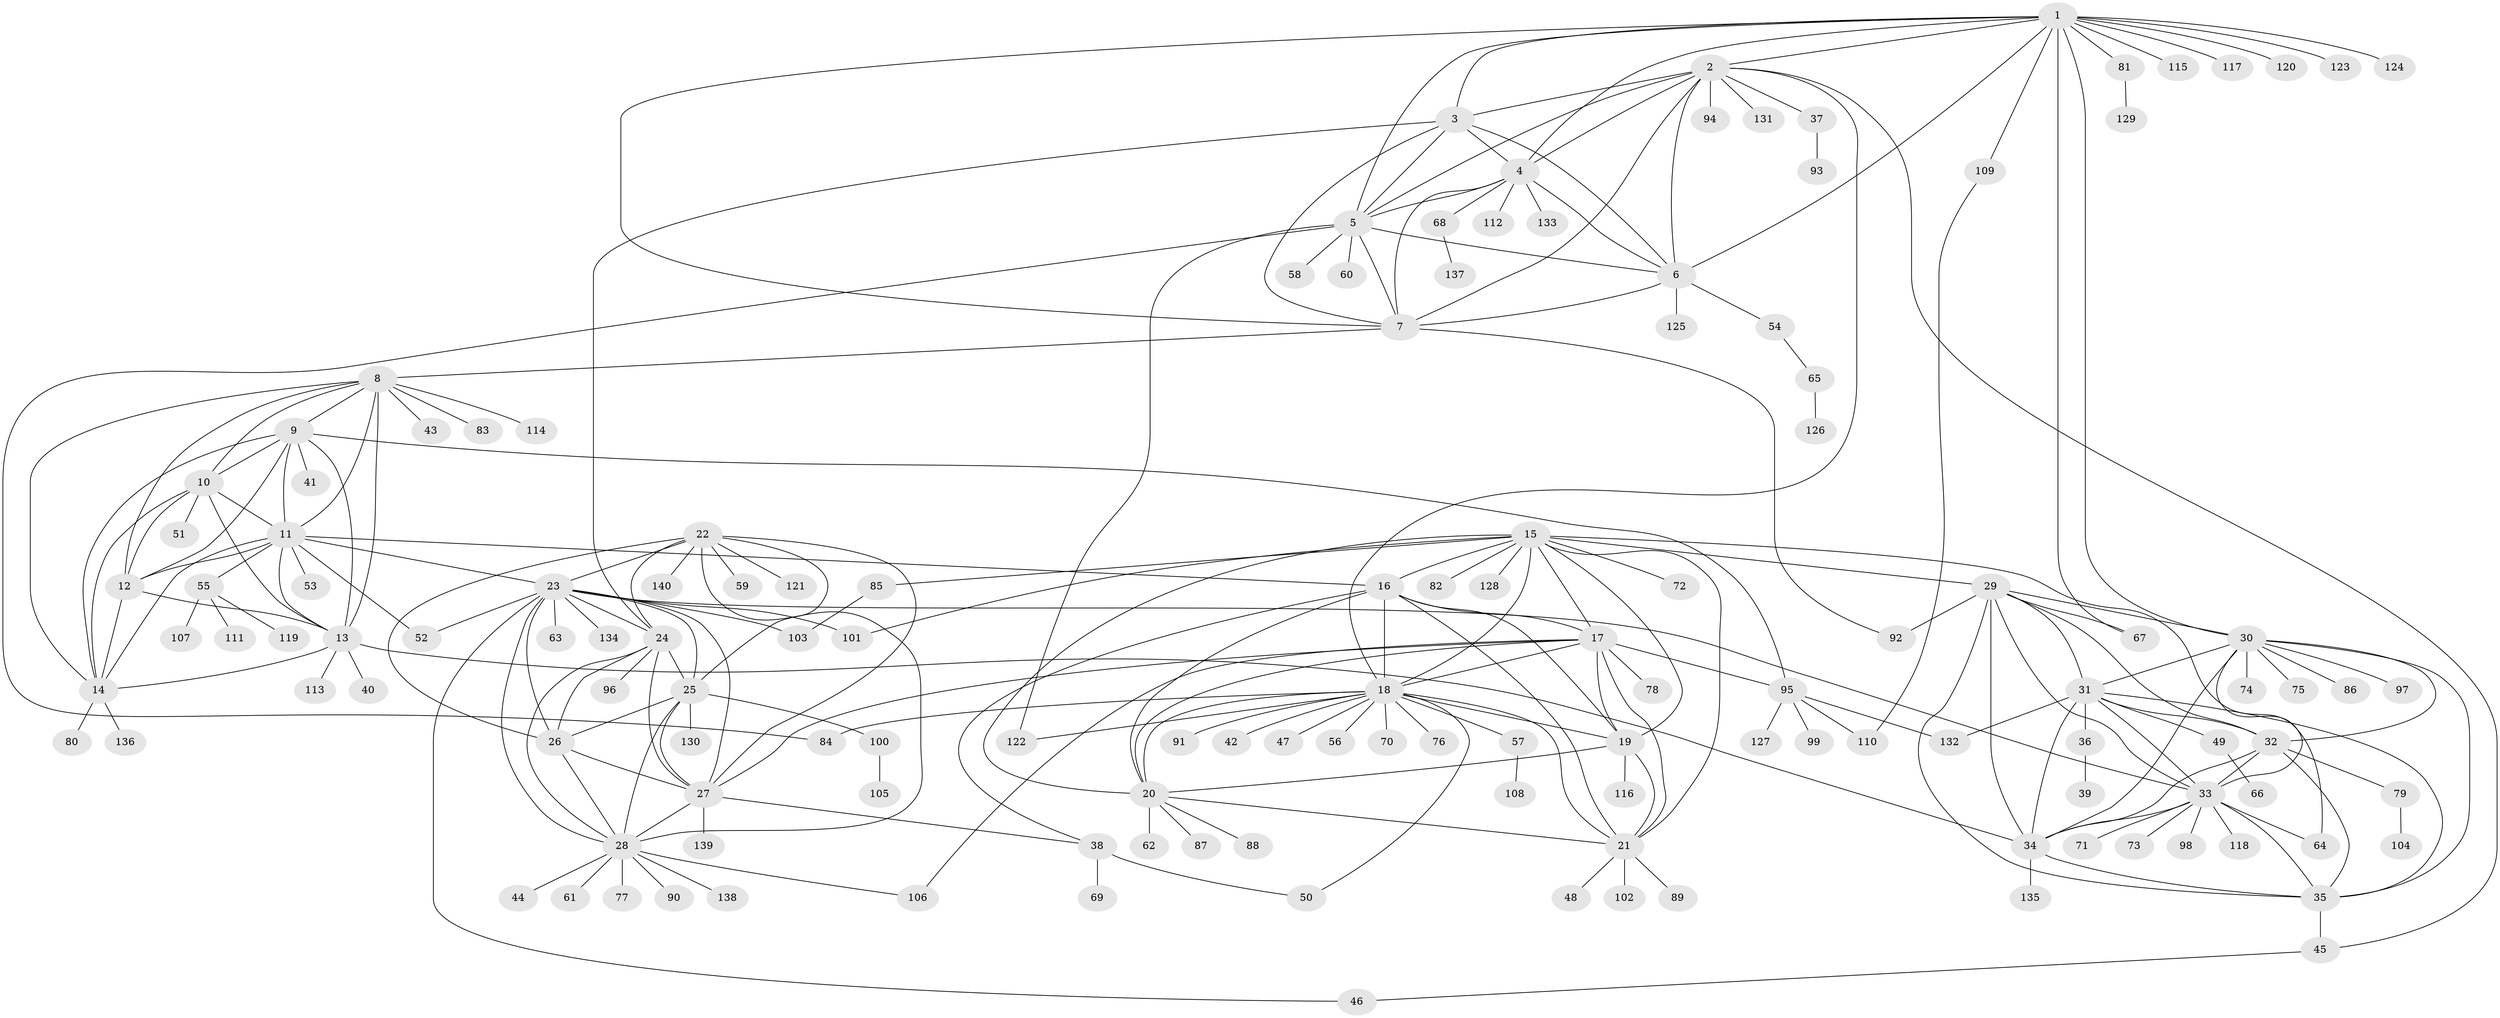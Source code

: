 // coarse degree distribution, {6: 0.07142857142857142, 10: 0.023809523809523808, 4: 0.023809523809523808, 5: 0.047619047619047616, 15: 0.023809523809523808, 7: 0.023809523809523808, 2: 0.023809523809523808, 13: 0.023809523809523808, 3: 0.023809523809523808, 1: 0.7142857142857143}
// Generated by graph-tools (version 1.1) at 2025/19/03/04/25 18:19:43]
// undirected, 140 vertices, 236 edges
graph export_dot {
graph [start="1"]
  node [color=gray90,style=filled];
  1;
  2;
  3;
  4;
  5;
  6;
  7;
  8;
  9;
  10;
  11;
  12;
  13;
  14;
  15;
  16;
  17;
  18;
  19;
  20;
  21;
  22;
  23;
  24;
  25;
  26;
  27;
  28;
  29;
  30;
  31;
  32;
  33;
  34;
  35;
  36;
  37;
  38;
  39;
  40;
  41;
  42;
  43;
  44;
  45;
  46;
  47;
  48;
  49;
  50;
  51;
  52;
  53;
  54;
  55;
  56;
  57;
  58;
  59;
  60;
  61;
  62;
  63;
  64;
  65;
  66;
  67;
  68;
  69;
  70;
  71;
  72;
  73;
  74;
  75;
  76;
  77;
  78;
  79;
  80;
  81;
  82;
  83;
  84;
  85;
  86;
  87;
  88;
  89;
  90;
  91;
  92;
  93;
  94;
  95;
  96;
  97;
  98;
  99;
  100;
  101;
  102;
  103;
  104;
  105;
  106;
  107;
  108;
  109;
  110;
  111;
  112;
  113;
  114;
  115;
  116;
  117;
  118;
  119;
  120;
  121;
  122;
  123;
  124;
  125;
  126;
  127;
  128;
  129;
  130;
  131;
  132;
  133;
  134;
  135;
  136;
  137;
  138;
  139;
  140;
  1 -- 2;
  1 -- 3;
  1 -- 4;
  1 -- 5;
  1 -- 6;
  1 -- 7;
  1 -- 30;
  1 -- 67;
  1 -- 81;
  1 -- 109;
  1 -- 115;
  1 -- 117;
  1 -- 120;
  1 -- 123;
  1 -- 124;
  2 -- 3;
  2 -- 4;
  2 -- 5;
  2 -- 6;
  2 -- 7;
  2 -- 18;
  2 -- 37;
  2 -- 45;
  2 -- 94;
  2 -- 131;
  3 -- 4;
  3 -- 5;
  3 -- 6;
  3 -- 7;
  3 -- 24;
  4 -- 5;
  4 -- 6;
  4 -- 7;
  4 -- 68;
  4 -- 112;
  4 -- 133;
  5 -- 6;
  5 -- 7;
  5 -- 58;
  5 -- 60;
  5 -- 84;
  5 -- 122;
  6 -- 7;
  6 -- 54;
  6 -- 125;
  7 -- 8;
  7 -- 92;
  8 -- 9;
  8 -- 10;
  8 -- 11;
  8 -- 12;
  8 -- 13;
  8 -- 14;
  8 -- 43;
  8 -- 83;
  8 -- 114;
  9 -- 10;
  9 -- 11;
  9 -- 12;
  9 -- 13;
  9 -- 14;
  9 -- 41;
  9 -- 95;
  10 -- 11;
  10 -- 12;
  10 -- 13;
  10 -- 14;
  10 -- 51;
  11 -- 12;
  11 -- 13;
  11 -- 14;
  11 -- 16;
  11 -- 23;
  11 -- 52;
  11 -- 53;
  11 -- 55;
  12 -- 13;
  12 -- 14;
  13 -- 14;
  13 -- 34;
  13 -- 40;
  13 -- 113;
  14 -- 80;
  14 -- 136;
  15 -- 16;
  15 -- 17;
  15 -- 18;
  15 -- 19;
  15 -- 20;
  15 -- 21;
  15 -- 29;
  15 -- 64;
  15 -- 72;
  15 -- 82;
  15 -- 85;
  15 -- 101;
  15 -- 128;
  16 -- 17;
  16 -- 18;
  16 -- 19;
  16 -- 20;
  16 -- 21;
  16 -- 38;
  17 -- 18;
  17 -- 19;
  17 -- 20;
  17 -- 21;
  17 -- 27;
  17 -- 78;
  17 -- 95;
  17 -- 106;
  18 -- 19;
  18 -- 20;
  18 -- 21;
  18 -- 42;
  18 -- 47;
  18 -- 50;
  18 -- 56;
  18 -- 57;
  18 -- 70;
  18 -- 76;
  18 -- 84;
  18 -- 91;
  18 -- 122;
  19 -- 20;
  19 -- 21;
  19 -- 116;
  20 -- 21;
  20 -- 62;
  20 -- 87;
  20 -- 88;
  21 -- 48;
  21 -- 89;
  21 -- 102;
  22 -- 23;
  22 -- 24;
  22 -- 25;
  22 -- 26;
  22 -- 27;
  22 -- 28;
  22 -- 59;
  22 -- 121;
  22 -- 140;
  23 -- 24;
  23 -- 25;
  23 -- 26;
  23 -- 27;
  23 -- 28;
  23 -- 33;
  23 -- 46;
  23 -- 52;
  23 -- 63;
  23 -- 101;
  23 -- 103;
  23 -- 134;
  24 -- 25;
  24 -- 26;
  24 -- 27;
  24 -- 28;
  24 -- 96;
  25 -- 26;
  25 -- 27;
  25 -- 28;
  25 -- 100;
  25 -- 130;
  26 -- 27;
  26 -- 28;
  27 -- 28;
  27 -- 38;
  27 -- 139;
  28 -- 44;
  28 -- 61;
  28 -- 77;
  28 -- 90;
  28 -- 106;
  28 -- 138;
  29 -- 30;
  29 -- 31;
  29 -- 32;
  29 -- 33;
  29 -- 34;
  29 -- 35;
  29 -- 67;
  29 -- 92;
  30 -- 31;
  30 -- 32;
  30 -- 33;
  30 -- 34;
  30 -- 35;
  30 -- 74;
  30 -- 75;
  30 -- 86;
  30 -- 97;
  31 -- 32;
  31 -- 33;
  31 -- 34;
  31 -- 35;
  31 -- 36;
  31 -- 49;
  31 -- 132;
  32 -- 33;
  32 -- 34;
  32 -- 35;
  32 -- 79;
  33 -- 34;
  33 -- 35;
  33 -- 64;
  33 -- 71;
  33 -- 73;
  33 -- 98;
  33 -- 118;
  34 -- 35;
  34 -- 135;
  35 -- 45;
  36 -- 39;
  37 -- 93;
  38 -- 50;
  38 -- 69;
  45 -- 46;
  49 -- 66;
  54 -- 65;
  55 -- 107;
  55 -- 111;
  55 -- 119;
  57 -- 108;
  65 -- 126;
  68 -- 137;
  79 -- 104;
  81 -- 129;
  85 -- 103;
  95 -- 99;
  95 -- 110;
  95 -- 127;
  95 -- 132;
  100 -- 105;
  109 -- 110;
}
